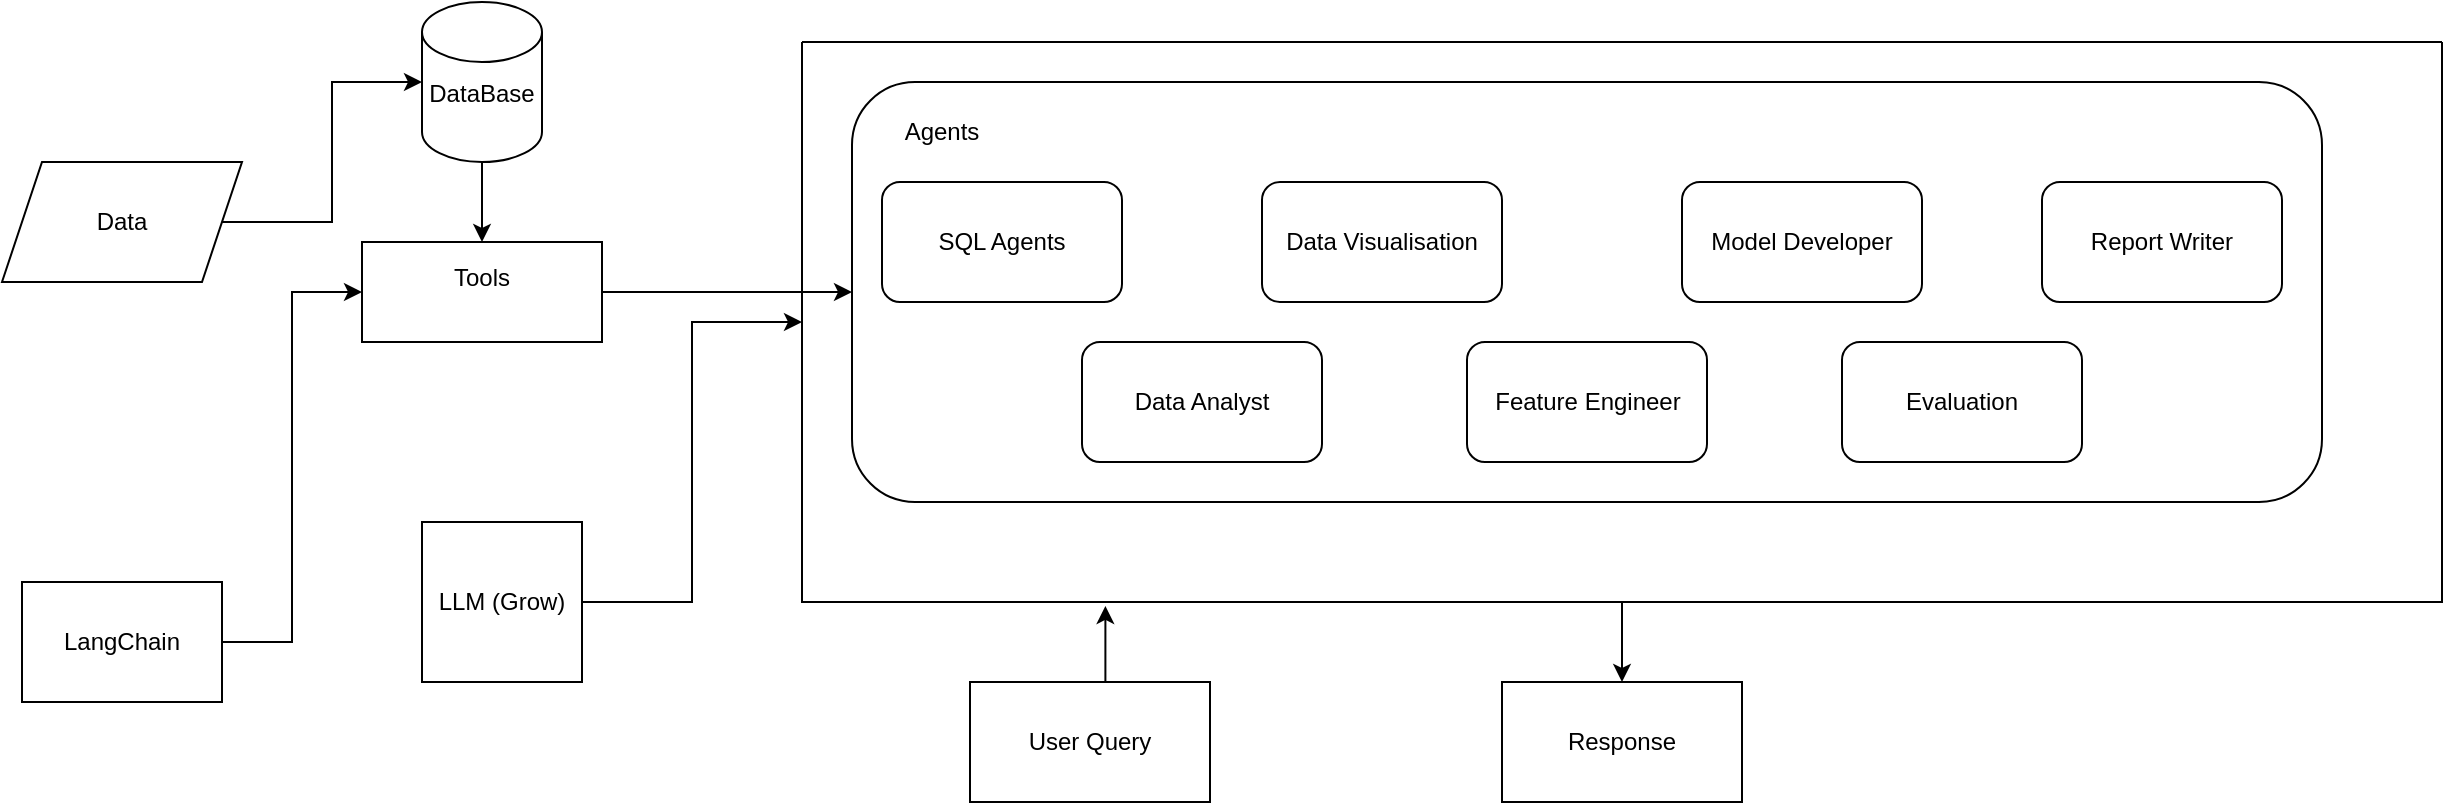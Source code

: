 <mxfile version="24.9.1">
  <diagram name="Page-1" id="-gtCmC0D84pcgKsrt4Lq">
    <mxGraphModel dx="1811" dy="667" grid="1" gridSize="10" guides="1" tooltips="1" connect="1" arrows="1" fold="1" page="1" pageScale="1" pageWidth="827" pageHeight="1169" math="0" shadow="0">
      <root>
        <mxCell id="0" />
        <mxCell id="1" parent="0" />
        <mxCell id="5y_4a6BhtjeirYpUWsiD-3" style="edgeStyle=orthogonalEdgeStyle;rounded=0;orthogonalLoop=1;jettySize=auto;html=1;exitX=1;exitY=0.5;exitDx=0;exitDy=0;" edge="1" parent="1" source="5y_4a6BhtjeirYpUWsiD-1" target="5y_4a6BhtjeirYpUWsiD-2">
          <mxGeometry relative="1" as="geometry" />
        </mxCell>
        <mxCell id="5y_4a6BhtjeirYpUWsiD-1" value="Data" style="shape=parallelogram;perimeter=parallelogramPerimeter;whiteSpace=wrap;html=1;fixedSize=1;" vertex="1" parent="1">
          <mxGeometry x="-130" y="150" width="120" height="60" as="geometry" />
        </mxCell>
        <mxCell id="5y_4a6BhtjeirYpUWsiD-5" style="edgeStyle=orthogonalEdgeStyle;rounded=0;orthogonalLoop=1;jettySize=auto;html=1;exitX=0.5;exitY=1;exitDx=0;exitDy=0;exitPerimeter=0;entryX=0.5;entryY=0;entryDx=0;entryDy=0;" edge="1" parent="1" source="5y_4a6BhtjeirYpUWsiD-2" target="5y_4a6BhtjeirYpUWsiD-4">
          <mxGeometry relative="1" as="geometry" />
        </mxCell>
        <mxCell id="5y_4a6BhtjeirYpUWsiD-2" value="DataBase&lt;div&gt;&lt;br&gt;&lt;/div&gt;" style="shape=cylinder3;whiteSpace=wrap;html=1;boundedLbl=1;backgroundOutline=1;size=15;" vertex="1" parent="1">
          <mxGeometry x="80" y="70" width="60" height="80" as="geometry" />
        </mxCell>
        <mxCell id="5y_4a6BhtjeirYpUWsiD-15" style="edgeStyle=orthogonalEdgeStyle;rounded=0;orthogonalLoop=1;jettySize=auto;html=1;exitX=1;exitY=0.5;exitDx=0;exitDy=0;entryX=0;entryY=0.5;entryDx=0;entryDy=0;" edge="1" parent="1" source="5y_4a6BhtjeirYpUWsiD-4" target="5y_4a6BhtjeirYpUWsiD-13">
          <mxGeometry relative="1" as="geometry" />
        </mxCell>
        <mxCell id="5y_4a6BhtjeirYpUWsiD-4" value="Tools&lt;div&gt;&lt;br&gt;&lt;/div&gt;" style="rounded=0;whiteSpace=wrap;html=1;" vertex="1" parent="1">
          <mxGeometry x="50" y="190" width="120" height="50" as="geometry" />
        </mxCell>
        <mxCell id="5y_4a6BhtjeirYpUWsiD-14" style="edgeStyle=orthogonalEdgeStyle;rounded=0;orthogonalLoop=1;jettySize=auto;html=1;exitX=1;exitY=0.5;exitDx=0;exitDy=0;entryX=0;entryY=0.5;entryDx=0;entryDy=0;" edge="1" parent="1" source="5y_4a6BhtjeirYpUWsiD-6" target="5y_4a6BhtjeirYpUWsiD-9">
          <mxGeometry relative="1" as="geometry" />
        </mxCell>
        <mxCell id="5y_4a6BhtjeirYpUWsiD-6" value="LLM (Grow)" style="whiteSpace=wrap;html=1;aspect=fixed;" vertex="1" parent="1">
          <mxGeometry x="80" y="330" width="80" height="80" as="geometry" />
        </mxCell>
        <mxCell id="5y_4a6BhtjeirYpUWsiD-10" style="edgeStyle=orthogonalEdgeStyle;rounded=0;orthogonalLoop=1;jettySize=auto;html=1;exitX=1;exitY=0.5;exitDx=0;exitDy=0;entryX=0;entryY=0.5;entryDx=0;entryDy=0;" edge="1" parent="1" source="5y_4a6BhtjeirYpUWsiD-7" target="5y_4a6BhtjeirYpUWsiD-4">
          <mxGeometry relative="1" as="geometry" />
        </mxCell>
        <mxCell id="5y_4a6BhtjeirYpUWsiD-7" value="LangChain" style="rounded=0;whiteSpace=wrap;html=1;" vertex="1" parent="1">
          <mxGeometry x="-120" y="360" width="100" height="60" as="geometry" />
        </mxCell>
        <mxCell id="5y_4a6BhtjeirYpUWsiD-34" style="edgeStyle=orthogonalEdgeStyle;rounded=0;orthogonalLoop=1;jettySize=auto;html=1;exitX=0.5;exitY=1;exitDx=0;exitDy=0;entryX=0.5;entryY=0;entryDx=0;entryDy=0;" edge="1" parent="1" source="5y_4a6BhtjeirYpUWsiD-9" target="5y_4a6BhtjeirYpUWsiD-32">
          <mxGeometry relative="1" as="geometry" />
        </mxCell>
        <mxCell id="5y_4a6BhtjeirYpUWsiD-9" value="" style="swimlane;startSize=0;" vertex="1" parent="1">
          <mxGeometry x="270" y="90" width="820" height="280" as="geometry" />
        </mxCell>
        <mxCell id="5y_4a6BhtjeirYpUWsiD-13" value="" style="rounded=1;whiteSpace=wrap;html=1;" vertex="1" parent="5y_4a6BhtjeirYpUWsiD-9">
          <mxGeometry x="25" y="20" width="735" height="210" as="geometry" />
        </mxCell>
        <mxCell id="5y_4a6BhtjeirYpUWsiD-18" value="SQL Agents" style="rounded=1;whiteSpace=wrap;html=1;" vertex="1" parent="5y_4a6BhtjeirYpUWsiD-9">
          <mxGeometry x="40" y="70" width="120" height="60" as="geometry" />
        </mxCell>
        <mxCell id="5y_4a6BhtjeirYpUWsiD-17" value="Data Analyst" style="rounded=1;whiteSpace=wrap;html=1;" vertex="1" parent="5y_4a6BhtjeirYpUWsiD-9">
          <mxGeometry x="140" y="150" width="120" height="60" as="geometry" />
        </mxCell>
        <mxCell id="5y_4a6BhtjeirYpUWsiD-21" value="Feature Engineer" style="rounded=1;whiteSpace=wrap;html=1;" vertex="1" parent="5y_4a6BhtjeirYpUWsiD-9">
          <mxGeometry x="332.5" y="150" width="120" height="60" as="geometry" />
        </mxCell>
        <mxCell id="5y_4a6BhtjeirYpUWsiD-20" value="Evaluation" style="rounded=1;whiteSpace=wrap;html=1;" vertex="1" parent="5y_4a6BhtjeirYpUWsiD-9">
          <mxGeometry x="520" y="150" width="120" height="60" as="geometry" />
        </mxCell>
        <mxCell id="5y_4a6BhtjeirYpUWsiD-19" value="Report Writer" style="rounded=1;whiteSpace=wrap;html=1;" vertex="1" parent="5y_4a6BhtjeirYpUWsiD-9">
          <mxGeometry x="620" y="70" width="120" height="60" as="geometry" />
        </mxCell>
        <mxCell id="5y_4a6BhtjeirYpUWsiD-24" value="Data Visualisation" style="rounded=1;whiteSpace=wrap;html=1;" vertex="1" parent="5y_4a6BhtjeirYpUWsiD-9">
          <mxGeometry x="230" y="70" width="120" height="60" as="geometry" />
        </mxCell>
        <mxCell id="5y_4a6BhtjeirYpUWsiD-25" value="Agents" style="text;html=1;align=center;verticalAlign=middle;whiteSpace=wrap;rounded=0;" vertex="1" parent="5y_4a6BhtjeirYpUWsiD-9">
          <mxGeometry x="40" y="30" width="60" height="30" as="geometry" />
        </mxCell>
        <mxCell id="5y_4a6BhtjeirYpUWsiD-26" value="Model Developer" style="rounded=1;whiteSpace=wrap;html=1;" vertex="1" parent="5y_4a6BhtjeirYpUWsiD-9">
          <mxGeometry x="440" y="70" width="120" height="60" as="geometry" />
        </mxCell>
        <mxCell id="5y_4a6BhtjeirYpUWsiD-29" style="edgeStyle=orthogonalEdgeStyle;rounded=0;orthogonalLoop=1;jettySize=auto;html=1;exitX=0.5;exitY=1;exitDx=0;exitDy=0;" edge="1" parent="1" source="5y_4a6BhtjeirYpUWsiD-9" target="5y_4a6BhtjeirYpUWsiD-9">
          <mxGeometry relative="1" as="geometry" />
        </mxCell>
        <mxCell id="5y_4a6BhtjeirYpUWsiD-31" value="User Query" style="rounded=0;whiteSpace=wrap;html=1;" vertex="1" parent="1">
          <mxGeometry x="354" y="410" width="120" height="60" as="geometry" />
        </mxCell>
        <mxCell id="5y_4a6BhtjeirYpUWsiD-32" value="Response" style="rounded=0;whiteSpace=wrap;html=1;" vertex="1" parent="1">
          <mxGeometry x="620" y="410" width="120" height="60" as="geometry" />
        </mxCell>
        <mxCell id="5y_4a6BhtjeirYpUWsiD-33" style="edgeStyle=orthogonalEdgeStyle;rounded=0;orthogonalLoop=1;jettySize=auto;html=1;exitX=0.5;exitY=0;exitDx=0;exitDy=0;entryX=0.185;entryY=1.007;entryDx=0;entryDy=0;entryPerimeter=0;" edge="1" parent="1" source="5y_4a6BhtjeirYpUWsiD-31" target="5y_4a6BhtjeirYpUWsiD-9">
          <mxGeometry relative="1" as="geometry" />
        </mxCell>
      </root>
    </mxGraphModel>
  </diagram>
</mxfile>
